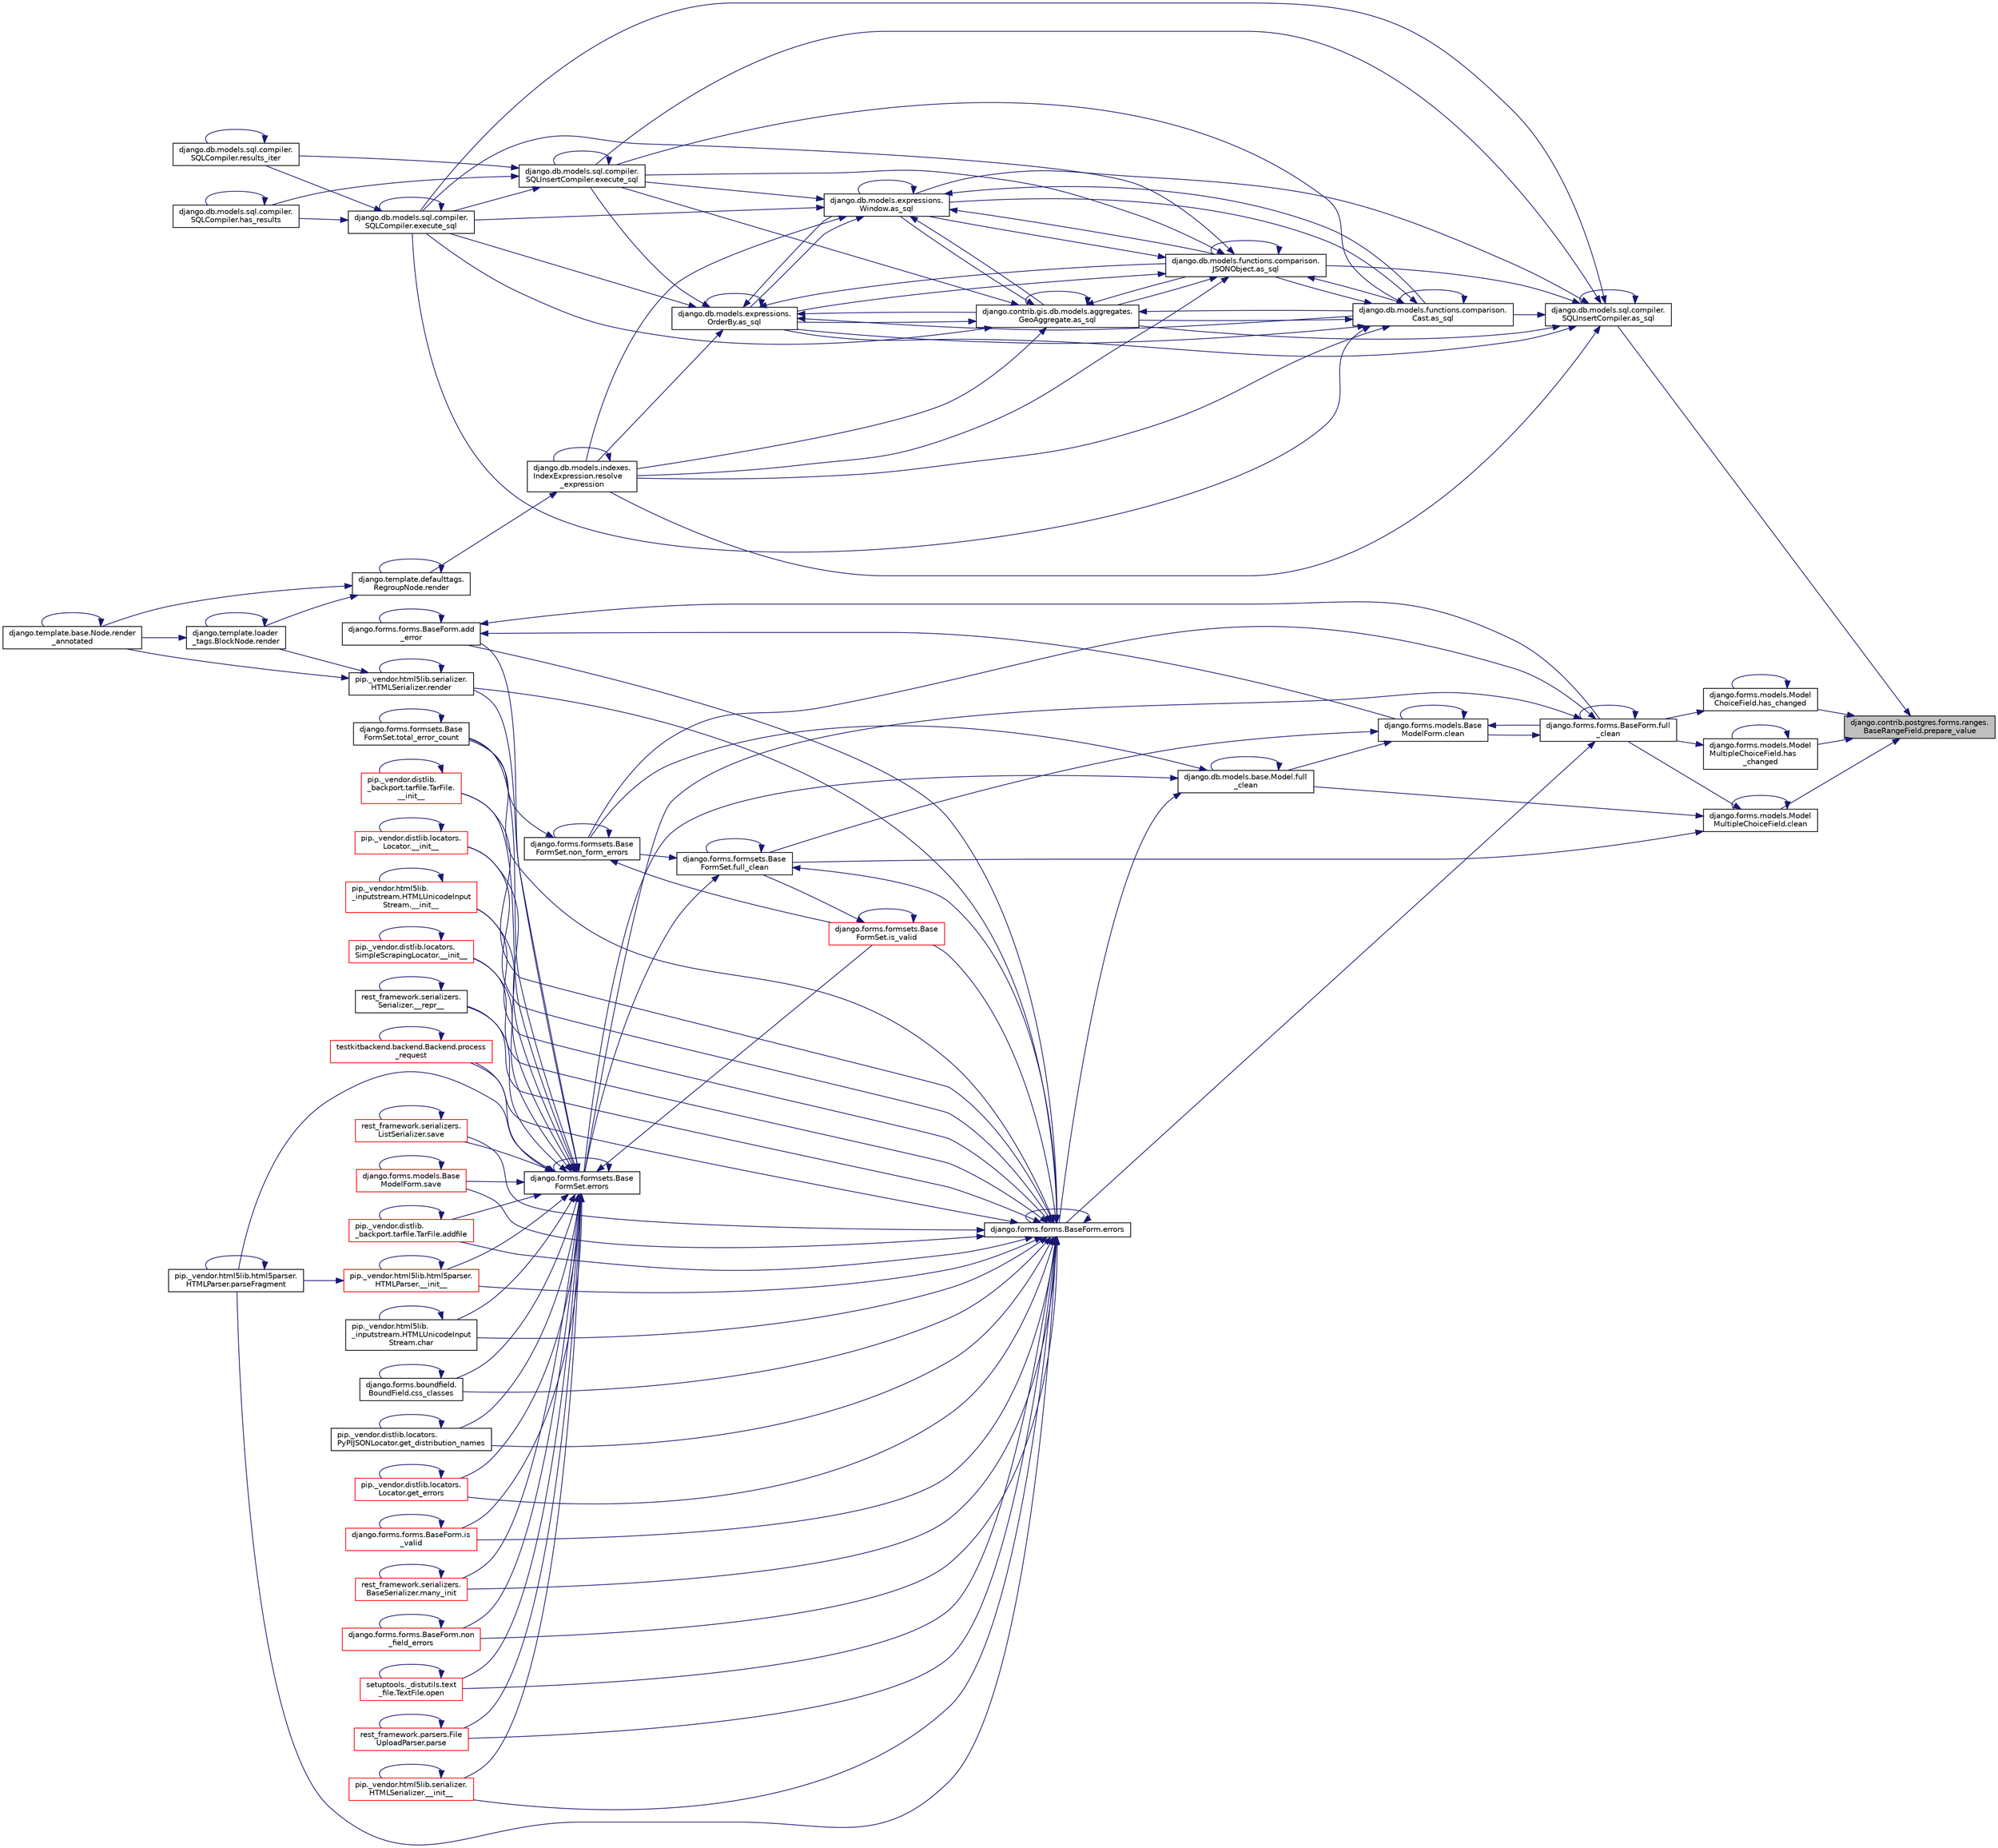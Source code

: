 digraph "django.contrib.postgres.forms.ranges.BaseRangeField.prepare_value"
{
 // LATEX_PDF_SIZE
  edge [fontname="Helvetica",fontsize="10",labelfontname="Helvetica",labelfontsize="10"];
  node [fontname="Helvetica",fontsize="10",shape=record];
  rankdir="RL";
  Node1 [label="django.contrib.postgres.forms.ranges.\lBaseRangeField.prepare_value",height=0.2,width=0.4,color="black", fillcolor="grey75", style="filled", fontcolor="black",tooltip=" "];
  Node1 -> Node2 [dir="back",color="midnightblue",fontsize="10",style="solid",fontname="Helvetica"];
  Node2 [label="django.db.models.sql.compiler.\lSQLInsertCompiler.as_sql",height=0.2,width=0.4,color="black", fillcolor="white", style="filled",URL="$dd/daa/classdjango_1_1db_1_1models_1_1sql_1_1compiler_1_1_s_q_l_insert_compiler.html#a92320ecb15d1379bcc9ef1cf41de5fd5",tooltip=" "];
  Node2 -> Node2 [dir="back",color="midnightblue",fontsize="10",style="solid",fontname="Helvetica"];
  Node2 -> Node3 [dir="back",color="midnightblue",fontsize="10",style="solid",fontname="Helvetica"];
  Node3 [label="django.db.models.functions.comparison.\lCast.as_sql",height=0.2,width=0.4,color="black", fillcolor="white", style="filled",URL="$dd/d3c/classdjango_1_1db_1_1models_1_1functions_1_1comparison_1_1_cast.html#a010e365ade29d50da0332d4f46b95cf0",tooltip=" "];
  Node3 -> Node3 [dir="back",color="midnightblue",fontsize="10",style="solid",fontname="Helvetica"];
  Node3 -> Node4 [dir="back",color="midnightblue",fontsize="10",style="solid",fontname="Helvetica"];
  Node4 [label="django.db.models.functions.comparison.\lJSONObject.as_sql",height=0.2,width=0.4,color="black", fillcolor="white", style="filled",URL="$db/d2f/classdjango_1_1db_1_1models_1_1functions_1_1comparison_1_1_j_s_o_n_object.html#a7ea48a9164c15f6c04fa1851987b0be4",tooltip=" "];
  Node4 -> Node3 [dir="back",color="midnightblue",fontsize="10",style="solid",fontname="Helvetica"];
  Node4 -> Node4 [dir="back",color="midnightblue",fontsize="10",style="solid",fontname="Helvetica"];
  Node4 -> Node5 [dir="back",color="midnightblue",fontsize="10",style="solid",fontname="Helvetica"];
  Node5 [label="django.contrib.gis.db.models.aggregates.\lGeoAggregate.as_sql",height=0.2,width=0.4,color="black", fillcolor="white", style="filled",URL="$df/dbe/classdjango_1_1contrib_1_1gis_1_1db_1_1models_1_1aggregates_1_1_geo_aggregate.html#a129bfb83cb8d965d40be63e974594fa7",tooltip=" "];
  Node5 -> Node3 [dir="back",color="midnightblue",fontsize="10",style="solid",fontname="Helvetica"];
  Node5 -> Node4 [dir="back",color="midnightblue",fontsize="10",style="solid",fontname="Helvetica"];
  Node5 -> Node5 [dir="back",color="midnightblue",fontsize="10",style="solid",fontname="Helvetica"];
  Node5 -> Node6 [dir="back",color="midnightblue",fontsize="10",style="solid",fontname="Helvetica"];
  Node6 [label="django.db.models.expressions.\lWindow.as_sql",height=0.2,width=0.4,color="black", fillcolor="white", style="filled",URL="$d6/d1c/classdjango_1_1db_1_1models_1_1expressions_1_1_window.html#a2a81a422e2884ef2026394b0f83416dc",tooltip=" "];
  Node6 -> Node3 [dir="back",color="midnightblue",fontsize="10",style="solid",fontname="Helvetica"];
  Node6 -> Node4 [dir="back",color="midnightblue",fontsize="10",style="solid",fontname="Helvetica"];
  Node6 -> Node5 [dir="back",color="midnightblue",fontsize="10",style="solid",fontname="Helvetica"];
  Node6 -> Node6 [dir="back",color="midnightblue",fontsize="10",style="solid",fontname="Helvetica"];
  Node6 -> Node7 [dir="back",color="midnightblue",fontsize="10",style="solid",fontname="Helvetica"];
  Node7 [label="django.db.models.expressions.\lOrderBy.as_sql",height=0.2,width=0.4,color="black", fillcolor="white", style="filled",URL="$da/d4d/classdjango_1_1db_1_1models_1_1expressions_1_1_order_by.html#a343064ad7cfdac310e95fd997ee6d4cc",tooltip=" "];
  Node7 -> Node3 [dir="back",color="midnightblue",fontsize="10",style="solid",fontname="Helvetica"];
  Node7 -> Node4 [dir="back",color="midnightblue",fontsize="10",style="solid",fontname="Helvetica"];
  Node7 -> Node5 [dir="back",color="midnightblue",fontsize="10",style="solid",fontname="Helvetica"];
  Node7 -> Node6 [dir="back",color="midnightblue",fontsize="10",style="solid",fontname="Helvetica"];
  Node7 -> Node7 [dir="back",color="midnightblue",fontsize="10",style="solid",fontname="Helvetica"];
  Node7 -> Node8 [dir="back",color="midnightblue",fontsize="10",style="solid",fontname="Helvetica"];
  Node8 [label="django.db.models.sql.compiler.\lSQLCompiler.execute_sql",height=0.2,width=0.4,color="black", fillcolor="white", style="filled",URL="$df/de2/classdjango_1_1db_1_1models_1_1sql_1_1compiler_1_1_s_q_l_compiler.html#a2547088c51124a0d09620d04cf56b050",tooltip=" "];
  Node8 -> Node8 [dir="back",color="midnightblue",fontsize="10",style="solid",fontname="Helvetica"];
  Node8 -> Node9 [dir="back",color="midnightblue",fontsize="10",style="solid",fontname="Helvetica"];
  Node9 [label="django.db.models.sql.compiler.\lSQLCompiler.has_results",height=0.2,width=0.4,color="black", fillcolor="white", style="filled",URL="$df/de2/classdjango_1_1db_1_1models_1_1sql_1_1compiler_1_1_s_q_l_compiler.html#a9d05678c81b8b17bf60caf67b3a66fee",tooltip=" "];
  Node9 -> Node9 [dir="back",color="midnightblue",fontsize="10",style="solid",fontname="Helvetica"];
  Node8 -> Node10 [dir="back",color="midnightblue",fontsize="10",style="solid",fontname="Helvetica"];
  Node10 [label="django.db.models.sql.compiler.\lSQLCompiler.results_iter",height=0.2,width=0.4,color="black", fillcolor="white", style="filled",URL="$df/de2/classdjango_1_1db_1_1models_1_1sql_1_1compiler_1_1_s_q_l_compiler.html#ae8fdefa3a4dd74aa89ec963abf30fcde",tooltip=" "];
  Node10 -> Node10 [dir="back",color="midnightblue",fontsize="10",style="solid",fontname="Helvetica"];
  Node7 -> Node11 [dir="back",color="midnightblue",fontsize="10",style="solid",fontname="Helvetica"];
  Node11 [label="django.db.models.sql.compiler.\lSQLInsertCompiler.execute_sql",height=0.2,width=0.4,color="black", fillcolor="white", style="filled",URL="$dd/daa/classdjango_1_1db_1_1models_1_1sql_1_1compiler_1_1_s_q_l_insert_compiler.html#a2ebda5346b92962b6ac5ca8234bfeb42",tooltip=" "];
  Node11 -> Node8 [dir="back",color="midnightblue",fontsize="10",style="solid",fontname="Helvetica"];
  Node11 -> Node11 [dir="back",color="midnightblue",fontsize="10",style="solid",fontname="Helvetica"];
  Node11 -> Node9 [dir="back",color="midnightblue",fontsize="10",style="solid",fontname="Helvetica"];
  Node11 -> Node10 [dir="back",color="midnightblue",fontsize="10",style="solid",fontname="Helvetica"];
  Node7 -> Node12 [dir="back",color="midnightblue",fontsize="10",style="solid",fontname="Helvetica"];
  Node12 [label="django.db.models.indexes.\lIndexExpression.resolve\l_expression",height=0.2,width=0.4,color="black", fillcolor="white", style="filled",URL="$df/d4f/classdjango_1_1db_1_1models_1_1indexes_1_1_index_expression.html#ae39ac90454fba3ff53ac2d342cd5feea",tooltip=" "];
  Node12 -> Node13 [dir="back",color="midnightblue",fontsize="10",style="solid",fontname="Helvetica"];
  Node13 [label="django.template.defaulttags.\lRegroupNode.render",height=0.2,width=0.4,color="black", fillcolor="white", style="filled",URL="$da/d86/classdjango_1_1template_1_1defaulttags_1_1_regroup_node.html#a301b8a2fd8a69d413de73aa3065f73c6",tooltip=" "];
  Node13 -> Node13 [dir="back",color="midnightblue",fontsize="10",style="solid",fontname="Helvetica"];
  Node13 -> Node14 [dir="back",color="midnightblue",fontsize="10",style="solid",fontname="Helvetica"];
  Node14 [label="django.template.loader\l_tags.BlockNode.render",height=0.2,width=0.4,color="black", fillcolor="white", style="filled",URL="$d5/dfa/classdjango_1_1template_1_1loader__tags_1_1_block_node.html#a840c8b5b54cff3a1cba18e73de19b508",tooltip=" "];
  Node14 -> Node14 [dir="back",color="midnightblue",fontsize="10",style="solid",fontname="Helvetica"];
  Node14 -> Node15 [dir="back",color="midnightblue",fontsize="10",style="solid",fontname="Helvetica"];
  Node15 [label="django.template.base.Node.render\l_annotated",height=0.2,width=0.4,color="black", fillcolor="white", style="filled",URL="$d9/d54/classdjango_1_1template_1_1base_1_1_node.html#a9d62819c7eb55a5f470cb8cd8ea3aa27",tooltip=" "];
  Node15 -> Node15 [dir="back",color="midnightblue",fontsize="10",style="solid",fontname="Helvetica"];
  Node13 -> Node15 [dir="back",color="midnightblue",fontsize="10",style="solid",fontname="Helvetica"];
  Node12 -> Node12 [dir="back",color="midnightblue",fontsize="10",style="solid",fontname="Helvetica"];
  Node6 -> Node8 [dir="back",color="midnightblue",fontsize="10",style="solid",fontname="Helvetica"];
  Node6 -> Node11 [dir="back",color="midnightblue",fontsize="10",style="solid",fontname="Helvetica"];
  Node6 -> Node12 [dir="back",color="midnightblue",fontsize="10",style="solid",fontname="Helvetica"];
  Node5 -> Node7 [dir="back",color="midnightblue",fontsize="10",style="solid",fontname="Helvetica"];
  Node5 -> Node8 [dir="back",color="midnightblue",fontsize="10",style="solid",fontname="Helvetica"];
  Node5 -> Node11 [dir="back",color="midnightblue",fontsize="10",style="solid",fontname="Helvetica"];
  Node5 -> Node12 [dir="back",color="midnightblue",fontsize="10",style="solid",fontname="Helvetica"];
  Node4 -> Node6 [dir="back",color="midnightblue",fontsize="10",style="solid",fontname="Helvetica"];
  Node4 -> Node7 [dir="back",color="midnightblue",fontsize="10",style="solid",fontname="Helvetica"];
  Node4 -> Node8 [dir="back",color="midnightblue",fontsize="10",style="solid",fontname="Helvetica"];
  Node4 -> Node11 [dir="back",color="midnightblue",fontsize="10",style="solid",fontname="Helvetica"];
  Node4 -> Node12 [dir="back",color="midnightblue",fontsize="10",style="solid",fontname="Helvetica"];
  Node3 -> Node5 [dir="back",color="midnightblue",fontsize="10",style="solid",fontname="Helvetica"];
  Node3 -> Node6 [dir="back",color="midnightblue",fontsize="10",style="solid",fontname="Helvetica"];
  Node3 -> Node7 [dir="back",color="midnightblue",fontsize="10",style="solid",fontname="Helvetica"];
  Node3 -> Node8 [dir="back",color="midnightblue",fontsize="10",style="solid",fontname="Helvetica"];
  Node3 -> Node11 [dir="back",color="midnightblue",fontsize="10",style="solid",fontname="Helvetica"];
  Node3 -> Node12 [dir="back",color="midnightblue",fontsize="10",style="solid",fontname="Helvetica"];
  Node2 -> Node4 [dir="back",color="midnightblue",fontsize="10",style="solid",fontname="Helvetica"];
  Node2 -> Node5 [dir="back",color="midnightblue",fontsize="10",style="solid",fontname="Helvetica"];
  Node2 -> Node6 [dir="back",color="midnightblue",fontsize="10",style="solid",fontname="Helvetica"];
  Node2 -> Node7 [dir="back",color="midnightblue",fontsize="10",style="solid",fontname="Helvetica"];
  Node2 -> Node8 [dir="back",color="midnightblue",fontsize="10",style="solid",fontname="Helvetica"];
  Node2 -> Node11 [dir="back",color="midnightblue",fontsize="10",style="solid",fontname="Helvetica"];
  Node2 -> Node12 [dir="back",color="midnightblue",fontsize="10",style="solid",fontname="Helvetica"];
  Node1 -> Node16 [dir="back",color="midnightblue",fontsize="10",style="solid",fontname="Helvetica"];
  Node16 [label="django.forms.models.Model\lMultipleChoiceField.clean",height=0.2,width=0.4,color="black", fillcolor="white", style="filled",URL="$d3/d8a/classdjango_1_1forms_1_1models_1_1_model_multiple_choice_field.html#a5fe4a77a897fef91b3de7ccc8e883b3e",tooltip=" "];
  Node16 -> Node16 [dir="back",color="midnightblue",fontsize="10",style="solid",fontname="Helvetica"];
  Node16 -> Node17 [dir="back",color="midnightblue",fontsize="10",style="solid",fontname="Helvetica"];
  Node17 [label="django.forms.forms.BaseForm.full\l_clean",height=0.2,width=0.4,color="black", fillcolor="white", style="filled",URL="$d8/d44/classdjango_1_1forms_1_1forms_1_1_base_form.html#acb359d947a031d78659b4d55addd67fc",tooltip=" "];
  Node17 -> Node18 [dir="back",color="midnightblue",fontsize="10",style="solid",fontname="Helvetica"];
  Node18 [label="django.forms.models.Base\lModelForm.clean",height=0.2,width=0.4,color="black", fillcolor="white", style="filled",URL="$d8/dd8/classdjango_1_1forms_1_1models_1_1_base_model_form.html#abbcddac6d29c87ce3f49fba983f5df0a",tooltip=" "];
  Node18 -> Node18 [dir="back",color="midnightblue",fontsize="10",style="solid",fontname="Helvetica"];
  Node18 -> Node17 [dir="back",color="midnightblue",fontsize="10",style="solid",fontname="Helvetica"];
  Node18 -> Node19 [dir="back",color="midnightblue",fontsize="10",style="solid",fontname="Helvetica"];
  Node19 [label="django.forms.formsets.Base\lFormSet.full_clean",height=0.2,width=0.4,color="black", fillcolor="white", style="filled",URL="$d5/d7f/classdjango_1_1forms_1_1formsets_1_1_base_form_set.html#ab85a836f8efaf3f794e9c34d427967f7",tooltip=" "];
  Node19 -> Node20 [dir="back",color="midnightblue",fontsize="10",style="solid",fontname="Helvetica"];
  Node20 [label="django.forms.forms.BaseForm.errors",height=0.2,width=0.4,color="black", fillcolor="white", style="filled",URL="$d8/d44/classdjango_1_1forms_1_1forms_1_1_base_form.html#ad1f2f603258fa86762632a8c17fe5aa8",tooltip=" "];
  Node20 -> Node21 [dir="back",color="midnightblue",fontsize="10",style="solid",fontname="Helvetica"];
  Node21 [label="pip._vendor.html5lib.serializer.\lHTMLSerializer.__init__",height=0.2,width=0.4,color="red", fillcolor="white", style="filled",URL="$d1/d17/classpip_1_1__vendor_1_1html5lib_1_1serializer_1_1_h_t_m_l_serializer.html#ae1f820664d0ba0b48b7b321577f1e996",tooltip=" "];
  Node21 -> Node21 [dir="back",color="midnightblue",fontsize="10",style="solid",fontname="Helvetica"];
  Node20 -> Node143 [dir="back",color="midnightblue",fontsize="10",style="solid",fontname="Helvetica"];
  Node143 [label="pip._vendor.distlib.\l_backport.tarfile.TarFile.\l__init__",height=0.2,width=0.4,color="red", fillcolor="white", style="filled",URL="$d7/d1d/classpip_1_1__vendor_1_1distlib_1_1__backport_1_1tarfile_1_1_tar_file.html#a1dda6d9be63b3ae8186ae388015c11ff",tooltip=" "];
  Node143 -> Node143 [dir="back",color="midnightblue",fontsize="10",style="solid",fontname="Helvetica"];
  Node20 -> Node144 [dir="back",color="midnightblue",fontsize="10",style="solid",fontname="Helvetica"];
  Node144 [label="pip._vendor.distlib.locators.\lLocator.__init__",height=0.2,width=0.4,color="red", fillcolor="white", style="filled",URL="$df/dda/classpip_1_1__vendor_1_1distlib_1_1locators_1_1_locator.html#af37665238a4ad058e6b2e4d6b77d0ffc",tooltip=" "];
  Node144 -> Node144 [dir="back",color="midnightblue",fontsize="10",style="solid",fontname="Helvetica"];
  Node20 -> Node85 [dir="back",color="midnightblue",fontsize="10",style="solid",fontname="Helvetica"];
  Node85 [label="pip._vendor.html5lib.\l_inputstream.HTMLUnicodeInput\lStream.__init__",height=0.2,width=0.4,color="red", fillcolor="white", style="filled",URL="$de/dab/classpip_1_1__vendor_1_1html5lib_1_1__inputstream_1_1_h_t_m_l_unicode_input_stream.html#aae329b9a8ec6d32fbe6de851cf40357c",tooltip=" "];
  Node85 -> Node85 [dir="back",color="midnightblue",fontsize="10",style="solid",fontname="Helvetica"];
  Node20 -> Node87 [dir="back",color="midnightblue",fontsize="10",style="solid",fontname="Helvetica"];
  Node87 [label="pip._vendor.html5lib.html5parser.\lHTMLParser.__init__",height=0.2,width=0.4,color="red", fillcolor="white", style="filled",URL="$dd/dcc/classpip_1_1__vendor_1_1html5lib_1_1html5parser_1_1_h_t_m_l_parser.html#ad9b0cd5d2f6a8f940f4efc6b6124c9be",tooltip=" "];
  Node87 -> Node87 [dir="back",color="midnightblue",fontsize="10",style="solid",fontname="Helvetica"];
  Node87 -> Node88 [dir="back",color="midnightblue",fontsize="10",style="solid",fontname="Helvetica"];
  Node88 [label="pip._vendor.html5lib.html5parser.\lHTMLParser.parseFragment",height=0.2,width=0.4,color="black", fillcolor="white", style="filled",URL="$dd/dcc/classpip_1_1__vendor_1_1html5lib_1_1html5parser_1_1_h_t_m_l_parser.html#af5e775b80cbddbdecc4cd2782c6eacca",tooltip=" "];
  Node88 -> Node88 [dir="back",color="midnightblue",fontsize="10",style="solid",fontname="Helvetica"];
  Node20 -> Node145 [dir="back",color="midnightblue",fontsize="10",style="solid",fontname="Helvetica"];
  Node145 [label="pip._vendor.distlib.locators.\lSimpleScrapingLocator.__init__",height=0.2,width=0.4,color="red", fillcolor="white", style="filled",URL="$d6/d82/classpip_1_1__vendor_1_1distlib_1_1locators_1_1_simple_scraping_locator.html#a7a4c50e47ae95046ff9f9da7aeb8a391",tooltip=" "];
  Node145 -> Node145 [dir="back",color="midnightblue",fontsize="10",style="solid",fontname="Helvetica"];
  Node20 -> Node146 [dir="back",color="midnightblue",fontsize="10",style="solid",fontname="Helvetica"];
  Node146 [label="rest_framework.serializers.\lSerializer.__repr__",height=0.2,width=0.4,color="black", fillcolor="white", style="filled",URL="$de/daf/classrest__framework_1_1serializers_1_1_serializer.html#aa4601d5e8fecc97212d2f753b9c44cc7",tooltip=" "];
  Node146 -> Node146 [dir="back",color="midnightblue",fontsize="10",style="solid",fontname="Helvetica"];
  Node20 -> Node147 [dir="back",color="midnightblue",fontsize="10",style="solid",fontname="Helvetica"];
  Node147 [label="django.forms.forms.BaseForm.add\l_error",height=0.2,width=0.4,color="black", fillcolor="white", style="filled",URL="$d8/d44/classdjango_1_1forms_1_1forms_1_1_base_form.html#acf2237ac07f8871141489ce1ae752f76",tooltip=" "];
  Node147 -> Node147 [dir="back",color="midnightblue",fontsize="10",style="solid",fontname="Helvetica"];
  Node147 -> Node18 [dir="back",color="midnightblue",fontsize="10",style="solid",fontname="Helvetica"];
  Node147 -> Node17 [dir="back",color="midnightblue",fontsize="10",style="solid",fontname="Helvetica"];
  Node20 -> Node148 [dir="back",color="midnightblue",fontsize="10",style="solid",fontname="Helvetica"];
  Node148 [label="pip._vendor.distlib.\l_backport.tarfile.TarFile.addfile",height=0.2,width=0.4,color="red", fillcolor="white", style="filled",URL="$d7/d1d/classpip_1_1__vendor_1_1distlib_1_1__backport_1_1tarfile_1_1_tar_file.html#a9f460122e2a988ec31b0e1a7a2d18244",tooltip=" "];
  Node148 -> Node148 [dir="back",color="midnightblue",fontsize="10",style="solid",fontname="Helvetica"];
  Node20 -> Node150 [dir="back",color="midnightblue",fontsize="10",style="solid",fontname="Helvetica"];
  Node150 [label="pip._vendor.html5lib.\l_inputstream.HTMLUnicodeInput\lStream.char",height=0.2,width=0.4,color="black", fillcolor="white", style="filled",URL="$de/dab/classpip_1_1__vendor_1_1html5lib_1_1__inputstream_1_1_h_t_m_l_unicode_input_stream.html#a6078d7bf2b9ee2304ba083f762440a83",tooltip=" "];
  Node150 -> Node150 [dir="back",color="midnightblue",fontsize="10",style="solid",fontname="Helvetica"];
  Node20 -> Node151 [dir="back",color="midnightblue",fontsize="10",style="solid",fontname="Helvetica"];
  Node151 [label="django.forms.boundfield.\lBoundField.css_classes",height=0.2,width=0.4,color="black", fillcolor="white", style="filled",URL="$da/d92/classdjango_1_1forms_1_1boundfield_1_1_bound_field.html#a957299f7e1f8b9f554188b9b670d0426",tooltip=" "];
  Node151 -> Node151 [dir="back",color="midnightblue",fontsize="10",style="solid",fontname="Helvetica"];
  Node20 -> Node20 [dir="back",color="midnightblue",fontsize="10",style="solid",fontname="Helvetica"];
  Node20 -> Node152 [dir="back",color="midnightblue",fontsize="10",style="solid",fontname="Helvetica"];
  Node152 [label="pip._vendor.distlib.locators.\lPyPIJSONLocator.get_distribution_names",height=0.2,width=0.4,color="black", fillcolor="white", style="filled",URL="$d1/d11/classpip_1_1__vendor_1_1distlib_1_1locators_1_1_py_p_i_j_s_o_n_locator.html#a2a74400546b1af992cc79ae780c014d9",tooltip=" "];
  Node152 -> Node152 [dir="back",color="midnightblue",fontsize="10",style="solid",fontname="Helvetica"];
  Node20 -> Node153 [dir="back",color="midnightblue",fontsize="10",style="solid",fontname="Helvetica"];
  Node153 [label="pip._vendor.distlib.locators.\lLocator.get_errors",height=0.2,width=0.4,color="red", fillcolor="white", style="filled",URL="$df/dda/classpip_1_1__vendor_1_1distlib_1_1locators_1_1_locator.html#a001dcda572c307fbc81dc17c1056df8a",tooltip=" "];
  Node153 -> Node153 [dir="back",color="midnightblue",fontsize="10",style="solid",fontname="Helvetica"];
  Node20 -> Node157 [dir="back",color="midnightblue",fontsize="10",style="solid",fontname="Helvetica"];
  Node157 [label="django.forms.forms.BaseForm.is\l_valid",height=0.2,width=0.4,color="red", fillcolor="white", style="filled",URL="$d8/d44/classdjango_1_1forms_1_1forms_1_1_base_form.html#a372b23ad4096720b6f27077eab1b0b89",tooltip=" "];
  Node157 -> Node157 [dir="back",color="midnightblue",fontsize="10",style="solid",fontname="Helvetica"];
  Node20 -> Node199 [dir="back",color="midnightblue",fontsize="10",style="solid",fontname="Helvetica"];
  Node199 [label="django.forms.formsets.Base\lFormSet.is_valid",height=0.2,width=0.4,color="red", fillcolor="white", style="filled",URL="$d5/d7f/classdjango_1_1forms_1_1formsets_1_1_base_form_set.html#ac556f386c1300678a3d58cbe8e9c7bef",tooltip=" "];
  Node199 -> Node19 [dir="back",color="midnightblue",fontsize="10",style="solid",fontname="Helvetica"];
  Node199 -> Node199 [dir="back",color="midnightblue",fontsize="10",style="solid",fontname="Helvetica"];
  Node20 -> Node174 [dir="back",color="midnightblue",fontsize="10",style="solid",fontname="Helvetica"];
  Node174 [label="rest_framework.serializers.\lBaseSerializer.many_init",height=0.2,width=0.4,color="red", fillcolor="white", style="filled",URL="$d9/de7/classrest__framework_1_1serializers_1_1_base_serializer.html#aa66062b6866b3306c40d310e19b25971",tooltip=" "];
  Node174 -> Node174 [dir="back",color="midnightblue",fontsize="10",style="solid",fontname="Helvetica"];
  Node20 -> Node200 [dir="back",color="midnightblue",fontsize="10",style="solid",fontname="Helvetica"];
  Node200 [label="django.forms.forms.BaseForm.non\l_field_errors",height=0.2,width=0.4,color="red", fillcolor="white", style="filled",URL="$d8/d44/classdjango_1_1forms_1_1forms_1_1_base_form.html#abc61a5de1f1fc6a524d021877d2cb332",tooltip=" "];
  Node200 -> Node200 [dir="back",color="midnightblue",fontsize="10",style="solid",fontname="Helvetica"];
  Node20 -> Node203 [dir="back",color="midnightblue",fontsize="10",style="solid",fontname="Helvetica"];
  Node203 [label="setuptools._distutils.text\l_file.TextFile.open",height=0.2,width=0.4,color="red", fillcolor="white", style="filled",URL="$da/d41/classsetuptools_1_1__distutils_1_1text__file_1_1_text_file.html#ae603687e438433de3b47c9fc729c2f29",tooltip=" "];
  Node203 -> Node203 [dir="back",color="midnightblue",fontsize="10",style="solid",fontname="Helvetica"];
  Node20 -> Node206 [dir="back",color="midnightblue",fontsize="10",style="solid",fontname="Helvetica"];
  Node206 [label="rest_framework.parsers.File\lUploadParser.parse",height=0.2,width=0.4,color="red", fillcolor="white", style="filled",URL="$d5/d4e/classrest__framework_1_1parsers_1_1_file_upload_parser.html#ad1e3e1c76e8130e42f5d8c93ccfebeb9",tooltip=" "];
  Node206 -> Node206 [dir="back",color="midnightblue",fontsize="10",style="solid",fontname="Helvetica"];
  Node20 -> Node88 [dir="back",color="midnightblue",fontsize="10",style="solid",fontname="Helvetica"];
  Node20 -> Node212 [dir="back",color="midnightblue",fontsize="10",style="solid",fontname="Helvetica"];
  Node212 [label="testkitbackend.backend.Backend.process\l_request",height=0.2,width=0.4,color="red", fillcolor="white", style="filled",URL="$d3/d9c/classtestkitbackend_1_1backend_1_1_backend.html#a7e6c66d8e4b78ac0e0555fd95aa28703",tooltip=" "];
  Node212 -> Node212 [dir="back",color="midnightblue",fontsize="10",style="solid",fontname="Helvetica"];
  Node20 -> Node133 [dir="back",color="midnightblue",fontsize="10",style="solid",fontname="Helvetica"];
  Node133 [label="pip._vendor.html5lib.serializer.\lHTMLSerializer.render",height=0.2,width=0.4,color="black", fillcolor="white", style="filled",URL="$d1/d17/classpip_1_1__vendor_1_1html5lib_1_1serializer_1_1_h_t_m_l_serializer.html#a24277c42df8722ba57624ed6dcedc6ea",tooltip=" "];
  Node133 -> Node14 [dir="back",color="midnightblue",fontsize="10",style="solid",fontname="Helvetica"];
  Node133 -> Node133 [dir="back",color="midnightblue",fontsize="10",style="solid",fontname="Helvetica"];
  Node133 -> Node15 [dir="back",color="midnightblue",fontsize="10",style="solid",fontname="Helvetica"];
  Node20 -> Node179 [dir="back",color="midnightblue",fontsize="10",style="solid",fontname="Helvetica"];
  Node179 [label="rest_framework.serializers.\lListSerializer.save",height=0.2,width=0.4,color="red", fillcolor="white", style="filled",URL="$d9/dee/classrest__framework_1_1serializers_1_1_list_serializer.html#aae894406720700029ad7bfd9accd04dc",tooltip=" "];
  Node179 -> Node179 [dir="back",color="midnightblue",fontsize="10",style="solid",fontname="Helvetica"];
  Node20 -> Node357 [dir="back",color="midnightblue",fontsize="10",style="solid",fontname="Helvetica"];
  Node357 [label="django.forms.models.Base\lModelForm.save",height=0.2,width=0.4,color="red", fillcolor="white", style="filled",URL="$d8/dd8/classdjango_1_1forms_1_1models_1_1_base_model_form.html#ad74859e0ce221da998f157156a4c3450",tooltip=" "];
  Node357 -> Node357 [dir="back",color="midnightblue",fontsize="10",style="solid",fontname="Helvetica"];
  Node20 -> Node358 [dir="back",color="midnightblue",fontsize="10",style="solid",fontname="Helvetica"];
  Node358 [label="django.forms.formsets.Base\lFormSet.total_error_count",height=0.2,width=0.4,color="black", fillcolor="white", style="filled",URL="$d5/d7f/classdjango_1_1forms_1_1formsets_1_1_base_form_set.html#aa8768f079003eb89dac27d2580c01935",tooltip=" "];
  Node358 -> Node358 [dir="back",color="midnightblue",fontsize="10",style="solid",fontname="Helvetica"];
  Node19 -> Node142 [dir="back",color="midnightblue",fontsize="10",style="solid",fontname="Helvetica"];
  Node142 [label="django.forms.formsets.Base\lFormSet.errors",height=0.2,width=0.4,color="black", fillcolor="white", style="filled",URL="$d5/d7f/classdjango_1_1forms_1_1formsets_1_1_base_form_set.html#a3beee57c0d0f934ac19a621dfa83193c",tooltip=" "];
  Node142 -> Node21 [dir="back",color="midnightblue",fontsize="10",style="solid",fontname="Helvetica"];
  Node142 -> Node143 [dir="back",color="midnightblue",fontsize="10",style="solid",fontname="Helvetica"];
  Node142 -> Node144 [dir="back",color="midnightblue",fontsize="10",style="solid",fontname="Helvetica"];
  Node142 -> Node85 [dir="back",color="midnightblue",fontsize="10",style="solid",fontname="Helvetica"];
  Node142 -> Node87 [dir="back",color="midnightblue",fontsize="10",style="solid",fontname="Helvetica"];
  Node142 -> Node145 [dir="back",color="midnightblue",fontsize="10",style="solid",fontname="Helvetica"];
  Node142 -> Node146 [dir="back",color="midnightblue",fontsize="10",style="solid",fontname="Helvetica"];
  Node142 -> Node147 [dir="back",color="midnightblue",fontsize="10",style="solid",fontname="Helvetica"];
  Node142 -> Node148 [dir="back",color="midnightblue",fontsize="10",style="solid",fontname="Helvetica"];
  Node142 -> Node150 [dir="back",color="midnightblue",fontsize="10",style="solid",fontname="Helvetica"];
  Node142 -> Node151 [dir="back",color="midnightblue",fontsize="10",style="solid",fontname="Helvetica"];
  Node142 -> Node142 [dir="back",color="midnightblue",fontsize="10",style="solid",fontname="Helvetica"];
  Node142 -> Node152 [dir="back",color="midnightblue",fontsize="10",style="solid",fontname="Helvetica"];
  Node142 -> Node153 [dir="back",color="midnightblue",fontsize="10",style="solid",fontname="Helvetica"];
  Node142 -> Node157 [dir="back",color="midnightblue",fontsize="10",style="solid",fontname="Helvetica"];
  Node142 -> Node199 [dir="back",color="midnightblue",fontsize="10",style="solid",fontname="Helvetica"];
  Node142 -> Node174 [dir="back",color="midnightblue",fontsize="10",style="solid",fontname="Helvetica"];
  Node142 -> Node200 [dir="back",color="midnightblue",fontsize="10",style="solid",fontname="Helvetica"];
  Node142 -> Node203 [dir="back",color="midnightblue",fontsize="10",style="solid",fontname="Helvetica"];
  Node142 -> Node206 [dir="back",color="midnightblue",fontsize="10",style="solid",fontname="Helvetica"];
  Node142 -> Node88 [dir="back",color="midnightblue",fontsize="10",style="solid",fontname="Helvetica"];
  Node142 -> Node212 [dir="back",color="midnightblue",fontsize="10",style="solid",fontname="Helvetica"];
  Node142 -> Node133 [dir="back",color="midnightblue",fontsize="10",style="solid",fontname="Helvetica"];
  Node142 -> Node179 [dir="back",color="midnightblue",fontsize="10",style="solid",fontname="Helvetica"];
  Node142 -> Node357 [dir="back",color="midnightblue",fontsize="10",style="solid",fontname="Helvetica"];
  Node142 -> Node358 [dir="back",color="midnightblue",fontsize="10",style="solid",fontname="Helvetica"];
  Node19 -> Node19 [dir="back",color="midnightblue",fontsize="10",style="solid",fontname="Helvetica"];
  Node19 -> Node359 [dir="back",color="midnightblue",fontsize="10",style="solid",fontname="Helvetica"];
  Node359 [label="django.forms.formsets.Base\lFormSet.non_form_errors",height=0.2,width=0.4,color="black", fillcolor="white", style="filled",URL="$d5/d7f/classdjango_1_1forms_1_1formsets_1_1_base_form_set.html#a1d05547548a4662138e11e22e4795f52",tooltip=" "];
  Node359 -> Node199 [dir="back",color="midnightblue",fontsize="10",style="solid",fontname="Helvetica"];
  Node359 -> Node359 [dir="back",color="midnightblue",fontsize="10",style="solid",fontname="Helvetica"];
  Node359 -> Node358 [dir="back",color="midnightblue",fontsize="10",style="solid",fontname="Helvetica"];
  Node18 -> Node141 [dir="back",color="midnightblue",fontsize="10",style="solid",fontname="Helvetica"];
  Node141 [label="django.db.models.base.Model.full\l_clean",height=0.2,width=0.4,color="black", fillcolor="white", style="filled",URL="$da/d39/classdjango_1_1db_1_1models_1_1base_1_1_model.html#a29e9a703ef45c4d00285f419164ae278",tooltip=" "];
  Node141 -> Node20 [dir="back",color="midnightblue",fontsize="10",style="solid",fontname="Helvetica"];
  Node141 -> Node142 [dir="back",color="midnightblue",fontsize="10",style="solid",fontname="Helvetica"];
  Node141 -> Node141 [dir="back",color="midnightblue",fontsize="10",style="solid",fontname="Helvetica"];
  Node141 -> Node359 [dir="back",color="midnightblue",fontsize="10",style="solid",fontname="Helvetica"];
  Node17 -> Node20 [dir="back",color="midnightblue",fontsize="10",style="solid",fontname="Helvetica"];
  Node17 -> Node142 [dir="back",color="midnightblue",fontsize="10",style="solid",fontname="Helvetica"];
  Node17 -> Node17 [dir="back",color="midnightblue",fontsize="10",style="solid",fontname="Helvetica"];
  Node17 -> Node359 [dir="back",color="midnightblue",fontsize="10",style="solid",fontname="Helvetica"];
  Node16 -> Node19 [dir="back",color="midnightblue",fontsize="10",style="solid",fontname="Helvetica"];
  Node16 -> Node141 [dir="back",color="midnightblue",fontsize="10",style="solid",fontname="Helvetica"];
  Node1 -> Node679 [dir="back",color="midnightblue",fontsize="10",style="solid",fontname="Helvetica"];
  Node679 [label="django.forms.models.Model\lChoiceField.has_changed",height=0.2,width=0.4,color="black", fillcolor="white", style="filled",URL="$d9/d46/classdjango_1_1forms_1_1models_1_1_model_choice_field.html#a8ca8696e15c545f340917dc011950fb5",tooltip=" "];
  Node679 -> Node17 [dir="back",color="midnightblue",fontsize="10",style="solid",fontname="Helvetica"];
  Node679 -> Node679 [dir="back",color="midnightblue",fontsize="10",style="solid",fontname="Helvetica"];
  Node1 -> Node680 [dir="back",color="midnightblue",fontsize="10",style="solid",fontname="Helvetica"];
  Node680 [label="django.forms.models.Model\lMultipleChoiceField.has\l_changed",height=0.2,width=0.4,color="black", fillcolor="white", style="filled",URL="$d3/d8a/classdjango_1_1forms_1_1models_1_1_model_multiple_choice_field.html#a23e5d62f1fca73a053dfe07cea406b15",tooltip=" "];
  Node680 -> Node17 [dir="back",color="midnightblue",fontsize="10",style="solid",fontname="Helvetica"];
  Node680 -> Node680 [dir="back",color="midnightblue",fontsize="10",style="solid",fontname="Helvetica"];
}

